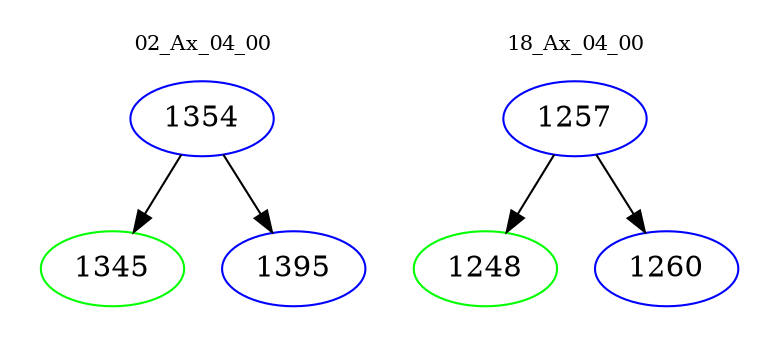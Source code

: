 digraph{
subgraph cluster_0 {
color = white
label = "02_Ax_04_00";
fontsize=10;
T0_1354 [label="1354", color="blue"]
T0_1354 -> T0_1345 [color="black"]
T0_1345 [label="1345", color="green"]
T0_1354 -> T0_1395 [color="black"]
T0_1395 [label="1395", color="blue"]
}
subgraph cluster_1 {
color = white
label = "18_Ax_04_00";
fontsize=10;
T1_1257 [label="1257", color="blue"]
T1_1257 -> T1_1248 [color="black"]
T1_1248 [label="1248", color="green"]
T1_1257 -> T1_1260 [color="black"]
T1_1260 [label="1260", color="blue"]
}
}
